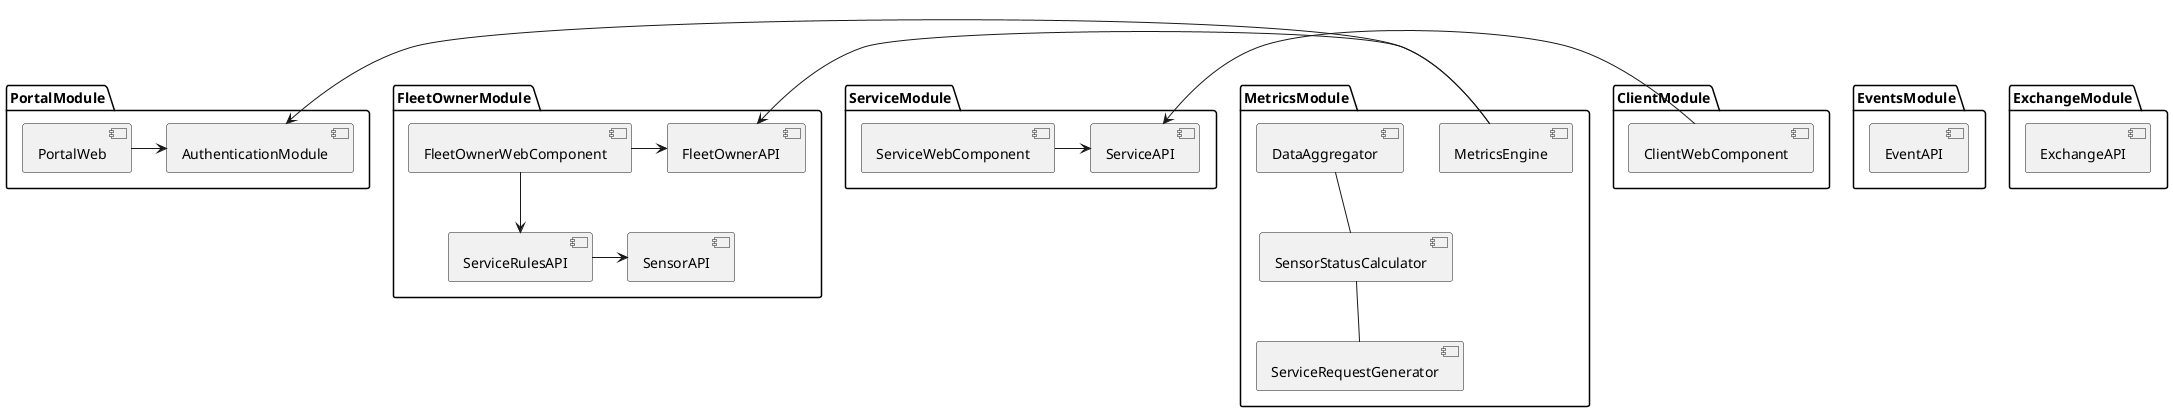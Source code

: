 @startuml

'default

package "PortalModule" {
    [PortalWeb] -> [AuthenticationModule]
}

package "FleetOwnerModule" {
    [FleetOwnerWebComponent] -> [FleetOwnerAPI]
    [FleetOwnerWebComponent] -d-> [ServiceRulesAPI]
    [ServiceRulesAPI] -> [SensorAPI]
}

package "ServiceModule" {
    [ServiceWebComponent] -> [ServiceAPI]
}

package "MetricsModule" {
   [DataAggregator] -d- [SensorStatusCalculator]
   [SensorStatusCalculator] -d- [ServiceRequestGenerator]
   [MetricsEngine] -> [FleetOwnerAPI]
   [MetricsEngine] -> [AuthenticationModule]
}

package "ClientModule" {
    [ClientWebComponent] -> [ServiceAPI]
}

package "EventsModule" {
    [EventAPI]
}

package "ExchangeModule" {
    [ExchangeAPI]
}

@enduml
